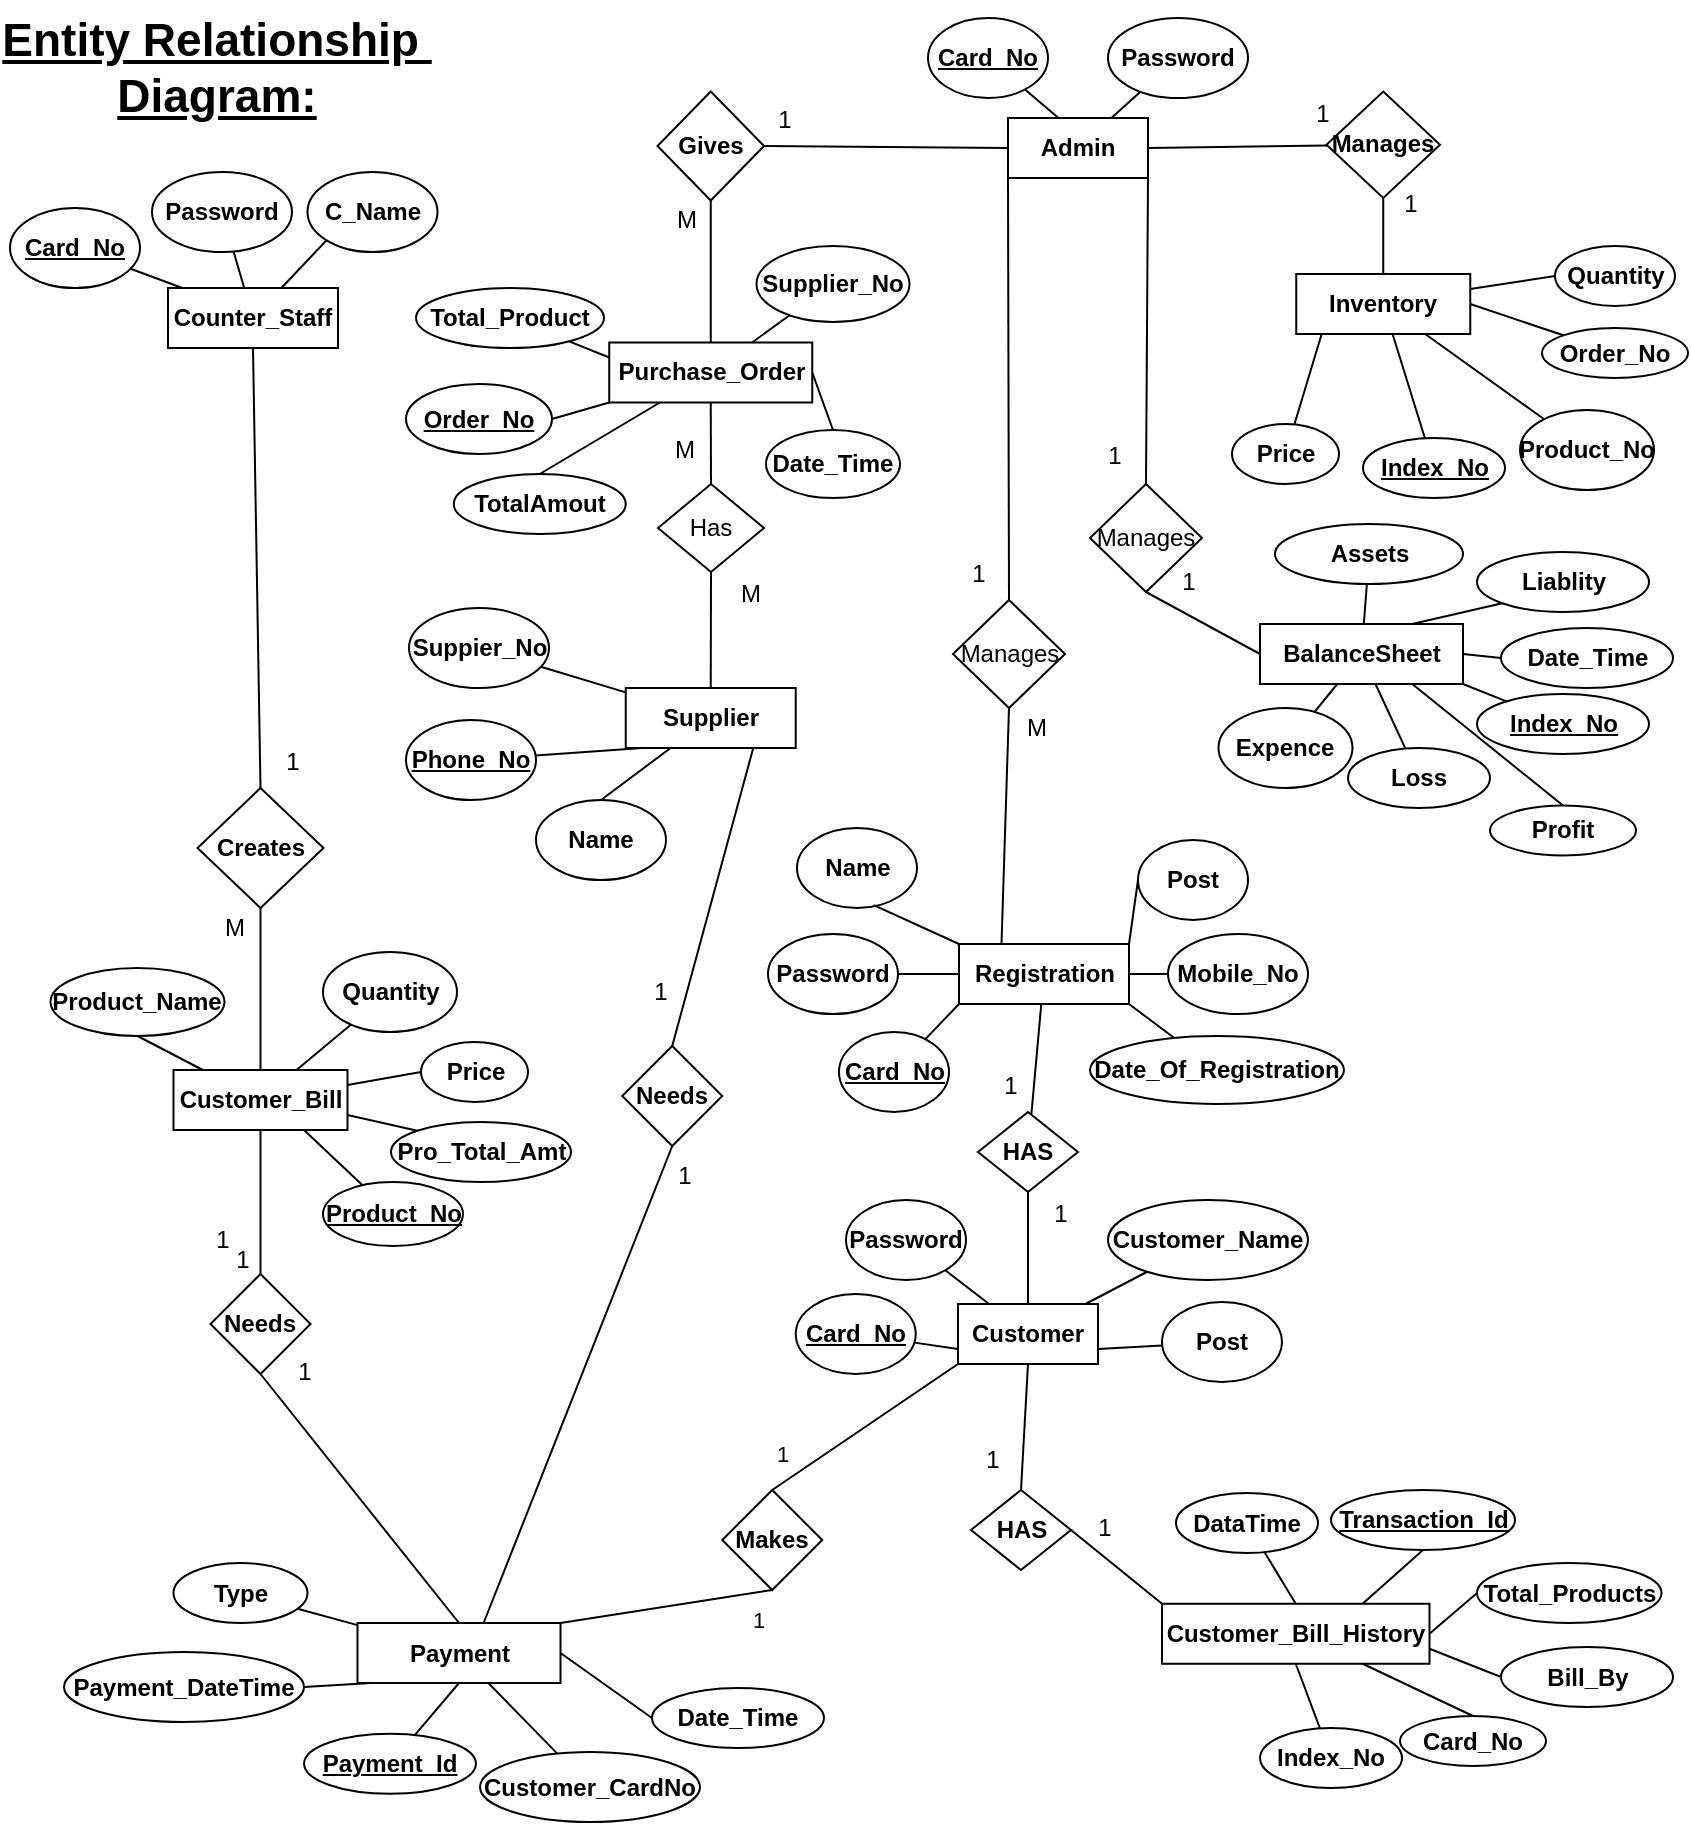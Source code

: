 <mxfile version="24.7.6">
  <diagram name="Page-1" id="TOocpbHdYKZSXnf9pqJC">
    <mxGraphModel dx="1019" dy="2741" grid="0" gridSize="10" guides="1" tooltips="1" connect="1" arrows="1" fold="1" page="1" pageScale="1" pageWidth="850" pageHeight="1100" background="#FFFFFF" math="0" shadow="0">
      <root>
        <mxCell id="0" />
        <mxCell id="1" parent="0" />
        <mxCell id="wg9J1TFbP9gsSjG_kJMU-28" value="Card_No" style="ellipse;whiteSpace=wrap;html=1;rounded=0;align=center;verticalAlign=middle;fontFamily=Helvetica;fontSize=12;fontStyle=5;labelBackgroundColor=none;" parent="1" vertex="1">
          <mxGeometry x="466" y="-2191" width="60" height="40" as="geometry" />
        </mxCell>
        <mxCell id="wg9J1TFbP9gsSjG_kJMU-29" value="Password" style="ellipse;whiteSpace=wrap;html=1;rounded=0;align=center;verticalAlign=middle;fontFamily=Helvetica;fontSize=12;fontStyle=1;labelBackgroundColor=none;" parent="1" vertex="1">
          <mxGeometry x="556" y="-2191" width="70" height="40" as="geometry" />
        </mxCell>
        <mxCell id="wg9J1TFbP9gsSjG_kJMU-32" value="" style="endArrow=none;html=1;rounded=0;fontFamily=Helvetica;fontSize=12;fontColor=#ffffff;fontStyle=1;labelBackgroundColor=none;" parent="1" source="wg9J1TFbP9gsSjG_kJMU-36" target="wg9J1TFbP9gsSjG_kJMU-29" edge="1">
          <mxGeometry width="50" height="50" relative="1" as="geometry">
            <mxPoint x="486" y="-2131" as="sourcePoint" />
            <mxPoint x="536" y="-2181" as="targetPoint" />
          </mxGeometry>
        </mxCell>
        <mxCell id="wg9J1TFbP9gsSjG_kJMU-34" value="" style="endArrow=none;html=1;rounded=0;fontFamily=Helvetica;fontSize=12;fontColor=#ffffff;fontStyle=1;labelBackgroundColor=none;" parent="1" target="wg9J1TFbP9gsSjG_kJMU-28" edge="1">
          <mxGeometry width="50" height="50" relative="1" as="geometry">
            <mxPoint x="543" y="-2131" as="sourcePoint" />
            <mxPoint x="516" y="-2163" as="targetPoint" />
          </mxGeometry>
        </mxCell>
        <mxCell id="wg9J1TFbP9gsSjG_kJMU-36" value="Admin" style="rounded=0;whiteSpace=wrap;html=1;fontStyle=1;labelBackgroundColor=none;" parent="1" vertex="1">
          <mxGeometry x="506" y="-2141" width="70" height="30" as="geometry" />
        </mxCell>
        <mxCell id="wg9J1TFbP9gsSjG_kJMU-77" value="Product_No" style="ellipse;whiteSpace=wrap;html=1;rounded=0;align=center;verticalAlign=middle;fontFamily=Helvetica;fontSize=12;fontStyle=5;labelBackgroundColor=none;" parent="1" vertex="1">
          <mxGeometry x="163.5" y="-1609" width="70" height="32" as="geometry" />
        </mxCell>
        <mxCell id="wg9J1TFbP9gsSjG_kJMU-78" value="Product_Name" style="ellipse;whiteSpace=wrap;html=1;rounded=0;align=center;verticalAlign=middle;fontFamily=Helvetica;fontSize=12;fontStyle=1;labelBackgroundColor=none;" parent="1" vertex="1">
          <mxGeometry x="27.25" y="-1716" width="87" height="34" as="geometry" />
        </mxCell>
        <mxCell id="wg9J1TFbP9gsSjG_kJMU-79" value="Quantity" style="ellipse;whiteSpace=wrap;html=1;rounded=0;align=center;verticalAlign=middle;fontFamily=Helvetica;fontSize=12;fontStyle=1;labelBackgroundColor=none;" parent="1" vertex="1">
          <mxGeometry x="163.5" y="-1724" width="67" height="40" as="geometry" />
        </mxCell>
        <mxCell id="wg9J1TFbP9gsSjG_kJMU-80" value="Price" style="ellipse;whiteSpace=wrap;html=1;rounded=0;align=center;verticalAlign=middle;fontFamily=Helvetica;fontSize=12;fontStyle=1;labelBackgroundColor=none;" parent="1" vertex="1">
          <mxGeometry x="212.5" y="-1679" width="53.5" height="30" as="geometry" />
        </mxCell>
        <mxCell id="wg9J1TFbP9gsSjG_kJMU-81" value="" style="endArrow=none;html=1;rounded=0;fontFamily=Helvetica;fontSize=12;fontColor=#ffffff;fontStyle=1;labelBackgroundColor=none;entryX=0.5;entryY=1;entryDx=0;entryDy=0;" parent="1" source="wg9J1TFbP9gsSjG_kJMU-86" target="wg9J1TFbP9gsSjG_kJMU-78" edge="1">
          <mxGeometry width="50" height="50" relative="1" as="geometry">
            <mxPoint x="72.75" y="-1643" as="sourcePoint" />
            <mxPoint x="76.767" y="-1666.132" as="targetPoint" />
          </mxGeometry>
        </mxCell>
        <mxCell id="wg9J1TFbP9gsSjG_kJMU-82" value="" style="endArrow=none;html=1;rounded=0;fontFamily=Helvetica;fontSize=12;fontColor=#ffffff;fontStyle=1;labelBackgroundColor=none;" parent="1" source="wg9J1TFbP9gsSjG_kJMU-86" target="wg9J1TFbP9gsSjG_kJMU-79" edge="1">
          <mxGeometry width="50" height="50" relative="1" as="geometry">
            <mxPoint x="129.75" y="-1643" as="sourcePoint" />
            <mxPoint x="102.75" y="-1675" as="targetPoint" />
          </mxGeometry>
        </mxCell>
        <mxCell id="wg9J1TFbP9gsSjG_kJMU-83" value="" style="endArrow=none;html=1;rounded=0;fontFamily=Helvetica;fontSize=12;fontColor=#ffffff;fontStyle=1;entryX=0;entryY=0.5;entryDx=0;entryDy=0;exitX=1;exitY=0.25;exitDx=0;exitDy=0;labelBackgroundColor=none;" parent="1" source="wg9J1TFbP9gsSjG_kJMU-86" target="wg9J1TFbP9gsSjG_kJMU-80" edge="1">
          <mxGeometry width="50" height="50" relative="1" as="geometry">
            <mxPoint x="139.75" y="-1633" as="sourcePoint" />
            <mxPoint x="204.199" y="-1646.86" as="targetPoint" />
          </mxGeometry>
        </mxCell>
        <mxCell id="wg9J1TFbP9gsSjG_kJMU-84" value="" style="endArrow=none;html=1;rounded=0;fontFamily=Helvetica;fontSize=12;fontColor=#ffffff;fontStyle=1;exitX=0.75;exitY=1;exitDx=0;exitDy=0;labelBackgroundColor=none;" parent="1" source="wg9J1TFbP9gsSjG_kJMU-86" target="wg9J1TFbP9gsSjG_kJMU-77" edge="1">
          <mxGeometry width="50" height="50" relative="1" as="geometry">
            <mxPoint x="129.75" y="-1643" as="sourcePoint" />
            <mxPoint x="47.75" y="-1630" as="targetPoint" />
          </mxGeometry>
        </mxCell>
        <mxCell id="wg9J1TFbP9gsSjG_kJMU-86" value="Customer_Bill" style="rounded=0;whiteSpace=wrap;html=1;fontStyle=1;labelBackgroundColor=none;" parent="1" vertex="1">
          <mxGeometry x="88.75" y="-1665" width="87" height="30" as="geometry" />
        </mxCell>
        <mxCell id="wg9J1TFbP9gsSjG_kJMU-87" value="Card_No" style="ellipse;whiteSpace=wrap;html=1;rounded=0;align=center;verticalAlign=middle;fontFamily=Helvetica;fontSize=12;fontStyle=5;labelBackgroundColor=none;" parent="1" vertex="1">
          <mxGeometry x="7" y="-2096" width="65" height="40" as="geometry" />
        </mxCell>
        <mxCell id="wg9J1TFbP9gsSjG_kJMU-88" value="Password" style="ellipse;whiteSpace=wrap;html=1;rounded=0;align=center;verticalAlign=middle;fontFamily=Helvetica;fontSize=12;fontStyle=1;labelBackgroundColor=none;" parent="1" vertex="1">
          <mxGeometry x="78" y="-2114" width="70" height="40" as="geometry" />
        </mxCell>
        <mxCell id="wg9J1TFbP9gsSjG_kJMU-89" value="C_Name" style="ellipse;whiteSpace=wrap;html=1;rounded=0;align=center;verticalAlign=middle;fontFamily=Helvetica;fontSize=12;fontStyle=1;labelBackgroundColor=none;" parent="1" vertex="1">
          <mxGeometry x="155.75" y="-2114" width="65" height="40" as="geometry" />
        </mxCell>
        <mxCell id="wg9J1TFbP9gsSjG_kJMU-90" value="" style="endArrow=none;html=1;rounded=0;fontFamily=Helvetica;fontSize=12;fontColor=#ffffff;fontStyle=1;labelBackgroundColor=none;" parent="1" source="wg9J1TFbP9gsSjG_kJMU-94" target="wg9J1TFbP9gsSjG_kJMU-88" edge="1">
          <mxGeometry width="50" height="50" relative="1" as="geometry">
            <mxPoint x="103.5" y="-2031" as="sourcePoint" />
            <mxPoint x="153.5" y="-2081" as="targetPoint" />
          </mxGeometry>
        </mxCell>
        <mxCell id="wg9J1TFbP9gsSjG_kJMU-91" value="" style="endArrow=none;html=1;rounded=0;fontFamily=Helvetica;fontSize=12;fontColor=#ffffff;fontStyle=1;entryX=0;entryY=1;entryDx=0;entryDy=0;labelBackgroundColor=none;" parent="1" source="wg9J1TFbP9gsSjG_kJMU-94" target="wg9J1TFbP9gsSjG_kJMU-89" edge="1">
          <mxGeometry width="50" height="50" relative="1" as="geometry">
            <mxPoint x="160.5" y="-2031" as="sourcePoint" />
            <mxPoint x="133.5" y="-2063" as="targetPoint" />
          </mxGeometry>
        </mxCell>
        <mxCell id="wg9J1TFbP9gsSjG_kJMU-92" value="" style="endArrow=none;html=1;rounded=0;fontFamily=Helvetica;fontSize=12;fontColor=#ffffff;fontStyle=1;labelBackgroundColor=none;" parent="1" target="wg9J1TFbP9gsSjG_kJMU-87" edge="1">
          <mxGeometry width="50" height="50" relative="1" as="geometry">
            <mxPoint x="160.5" y="-2031" as="sourcePoint" />
            <mxPoint x="133.5" y="-2063" as="targetPoint" />
          </mxGeometry>
        </mxCell>
        <mxCell id="wg9J1TFbP9gsSjG_kJMU-93" value="" style="endArrow=none;html=1;rounded=0;fontFamily=Helvetica;fontSize=12;fontColor=#ffffff;fontStyle=1;entryX=0.5;entryY=1;entryDx=0;entryDy=0;labelBackgroundColor=none;" parent="1" target="wg9J1TFbP9gsSjG_kJMU-94" edge="1">
          <mxGeometry width="50" height="50" relative="1" as="geometry">
            <mxPoint x="160.5" y="-2031" as="sourcePoint" />
            <mxPoint x="208.5" y="-2071" as="targetPoint" />
          </mxGeometry>
        </mxCell>
        <mxCell id="wg9J1TFbP9gsSjG_kJMU-94" value="Counter_Staff" style="rounded=0;whiteSpace=wrap;html=1;fontStyle=1;labelBackgroundColor=none;" parent="1" vertex="1">
          <mxGeometry x="86" y="-2056" width="85" height="30" as="geometry" />
        </mxCell>
        <mxCell id="wg9J1TFbP9gsSjG_kJMU-111" value="Pro_Total_Amt" style="ellipse;whiteSpace=wrap;html=1;rounded=0;align=center;verticalAlign=middle;fontFamily=Helvetica;fontSize=12;fontStyle=1;labelBackgroundColor=none;" parent="1" vertex="1">
          <mxGeometry x="197.5" y="-1639" width="90" height="30" as="geometry" />
        </mxCell>
        <mxCell id="wg9J1TFbP9gsSjG_kJMU-112" value="" style="endArrow=none;html=1;rounded=0;fontFamily=Helvetica;fontSize=12;fontColor=#ffffff;fontStyle=1;exitX=0;exitY=0;exitDx=0;exitDy=0;entryX=1;entryY=0.75;entryDx=0;entryDy=0;labelBackgroundColor=none;" parent="1" source="wg9J1TFbP9gsSjG_kJMU-111" target="wg9J1TFbP9gsSjG_kJMU-86" edge="1">
          <mxGeometry width="50" height="50" relative="1" as="geometry">
            <mxPoint x="119.75" y="-1623" as="sourcePoint" />
            <mxPoint x="169.75" y="-1673" as="targetPoint" />
          </mxGeometry>
        </mxCell>
        <mxCell id="wg9J1TFbP9gsSjG_kJMU-113" value="Creates" style="rhombus;whiteSpace=wrap;html=1;rounded=0;align=center;verticalAlign=middle;fontFamily=Helvetica;fontSize=12;fontStyle=1;labelBackgroundColor=none;" parent="1" vertex="1">
          <mxGeometry x="100.75" y="-1806" width="63" height="60" as="geometry" />
        </mxCell>
        <mxCell id="wg9J1TFbP9gsSjG_kJMU-114" value="" style="endArrow=none;html=1;rounded=0;fontFamily=Helvetica;fontSize=12;fontColor=#ffffff;fontStyle=1;exitX=0.5;exitY=0;exitDx=0;exitDy=0;entryX=0.5;entryY=1;entryDx=0;entryDy=0;labelBackgroundColor=none;" parent="1" source="wg9J1TFbP9gsSjG_kJMU-113" target="wg9J1TFbP9gsSjG_kJMU-94" edge="1">
          <mxGeometry width="50" height="50" relative="1" as="geometry">
            <mxPoint x="150" y="-1660" as="sourcePoint" />
            <mxPoint x="130" y="-1780" as="targetPoint" />
          </mxGeometry>
        </mxCell>
        <mxCell id="wg9J1TFbP9gsSjG_kJMU-116" value="" style="endArrow=none;html=1;rounded=0;fontFamily=Helvetica;fontSize=12;fontColor=#ffffff;fontStyle=1;exitX=0.5;exitY=1;exitDx=0;exitDy=0;entryX=0.5;entryY=0;entryDx=0;entryDy=0;labelBackgroundColor=none;" parent="1" source="wg9J1TFbP9gsSjG_kJMU-113" target="wg9J1TFbP9gsSjG_kJMU-86" edge="1">
          <mxGeometry width="50" height="50" relative="1" as="geometry">
            <mxPoint x="145.5" y="-1592" as="sourcePoint" />
            <mxPoint x="217" y="-1481" as="targetPoint" />
            <Array as="points" />
          </mxGeometry>
        </mxCell>
        <mxCell id="wg9J1TFbP9gsSjG_kJMU-117" value="Order_No" style="ellipse;whiteSpace=wrap;html=1;rounded=0;align=center;verticalAlign=middle;fontFamily=Helvetica;fontSize=12;fontStyle=1;labelBackgroundColor=none;" parent="1" vertex="1">
          <mxGeometry x="773" y="-2036" width="73" height="25" as="geometry" />
        </mxCell>
        <mxCell id="wg9J1TFbP9gsSjG_kJMU-118" value="Index_No" style="ellipse;whiteSpace=wrap;html=1;rounded=0;align=center;verticalAlign=middle;fontFamily=Helvetica;fontSize=12;fontStyle=5;labelBackgroundColor=none;" parent="1" vertex="1">
          <mxGeometry x="683.5" y="-1981" width="71" height="30" as="geometry" />
        </mxCell>
        <mxCell id="wg9J1TFbP9gsSjG_kJMU-119" value="Product_No" style="ellipse;whiteSpace=wrap;html=1;rounded=0;align=center;verticalAlign=middle;fontFamily=Helvetica;fontSize=12;fontStyle=1;labelBackgroundColor=none;" parent="1" vertex="1">
          <mxGeometry x="762" y="-1995" width="67" height="40" as="geometry" />
        </mxCell>
        <mxCell id="wg9J1TFbP9gsSjG_kJMU-120" value="Price" style="ellipse;whiteSpace=wrap;html=1;rounded=0;align=center;verticalAlign=middle;fontFamily=Helvetica;fontSize=12;fontStyle=1;labelBackgroundColor=none;" parent="1" vertex="1">
          <mxGeometry x="618" y="-1988" width="53.5" height="30" as="geometry" />
        </mxCell>
        <mxCell id="wg9J1TFbP9gsSjG_kJMU-121" value="" style="endArrow=none;html=1;rounded=0;fontFamily=Helvetica;fontSize=12;fontColor=#ffffff;fontStyle=1;labelBackgroundColor=none;" parent="1" source="wg9J1TFbP9gsSjG_kJMU-125" target="wg9J1TFbP9gsSjG_kJMU-118" edge="1">
          <mxGeometry width="50" height="50" relative="1" as="geometry">
            <mxPoint x="610.5" y="-2048" as="sourcePoint" />
            <mxPoint x="660.5" y="-2098" as="targetPoint" />
          </mxGeometry>
        </mxCell>
        <mxCell id="wg9J1TFbP9gsSjG_kJMU-122" value="" style="endArrow=none;html=1;rounded=0;fontFamily=Helvetica;fontSize=12;fontColor=#ffffff;fontStyle=1;labelBackgroundColor=none;" parent="1" source="wg9J1TFbP9gsSjG_kJMU-125" target="wg9J1TFbP9gsSjG_kJMU-119" edge="1">
          <mxGeometry width="50" height="50" relative="1" as="geometry">
            <mxPoint x="667.5" y="-2048" as="sourcePoint" />
            <mxPoint x="640.5" y="-2080" as="targetPoint" />
          </mxGeometry>
        </mxCell>
        <mxCell id="wg9J1TFbP9gsSjG_kJMU-123" value="" style="endArrow=none;html=1;rounded=0;fontFamily=Helvetica;fontSize=12;fontColor=#ffffff;fontStyle=1;exitX=0.25;exitY=0;exitDx=0;exitDy=0;labelBackgroundColor=none;" parent="1" source="wg9J1TFbP9gsSjG_kJMU-125" target="wg9J1TFbP9gsSjG_kJMU-120" edge="1">
          <mxGeometry width="50" height="50" relative="1" as="geometry">
            <mxPoint x="677.5" y="-2038" as="sourcePoint" />
            <mxPoint x="741.949" y="-2051.86" as="targetPoint" />
          </mxGeometry>
        </mxCell>
        <mxCell id="wg9J1TFbP9gsSjG_kJMU-125" value="Inventory" style="rounded=0;whiteSpace=wrap;html=1;fontStyle=1;labelBackgroundColor=none;" parent="1" vertex="1">
          <mxGeometry x="650.13" y="-2063" width="87" height="30" as="geometry" />
        </mxCell>
        <mxCell id="wg9J1TFbP9gsSjG_kJMU-126" value="Quantity" style="ellipse;whiteSpace=wrap;html=1;rounded=0;align=center;verticalAlign=middle;fontFamily=Helvetica;fontSize=12;fontStyle=1;labelBackgroundColor=none;" parent="1" vertex="1">
          <mxGeometry x="779.5" y="-2077" width="60" height="30" as="geometry" />
        </mxCell>
        <mxCell id="wg9J1TFbP9gsSjG_kJMU-127" value="" style="endArrow=none;html=1;rounded=0;fontFamily=Helvetica;fontSize=12;fontColor=#ffffff;fontStyle=1;entryX=1;entryY=0.25;entryDx=0;entryDy=0;exitX=0;exitY=0.5;exitDx=0;exitDy=0;labelBackgroundColor=none;" parent="1" source="wg9J1TFbP9gsSjG_kJMU-126" target="wg9J1TFbP9gsSjG_kJMU-125" edge="1">
          <mxGeometry width="50" height="50" relative="1" as="geometry">
            <mxPoint x="763" y="-1958" as="sourcePoint" />
            <mxPoint x="707.5" y="-2078" as="targetPoint" />
          </mxGeometry>
        </mxCell>
        <mxCell id="wg9J1TFbP9gsSjG_kJMU-128" value="Manages" style="rhombus;whiteSpace=wrap;html=1;rounded=0;align=center;verticalAlign=middle;fontFamily=Helvetica;fontSize=12;fontStyle=1;labelBackgroundColor=none;" parent="1" vertex="1">
          <mxGeometry x="665.25" y="-2154.25" width="56.75" height="53.25" as="geometry" />
        </mxCell>
        <mxCell id="wg9J1TFbP9gsSjG_kJMU-131" value="" style="endArrow=none;html=1;rounded=0;fontFamily=Helvetica;fontSize=12;fontColor=#ffffff;fontStyle=1;exitX=0.5;exitY=1;exitDx=0;exitDy=0;entryX=0.5;entryY=0;entryDx=0;entryDy=0;labelBackgroundColor=none;" parent="1" source="wg9J1TFbP9gsSjG_kJMU-128" target="wg9J1TFbP9gsSjG_kJMU-125" edge="1">
          <mxGeometry width="50" height="50" relative="1" as="geometry">
            <mxPoint x="560" y="-1550" as="sourcePoint" />
            <mxPoint x="740" y="-1450" as="targetPoint" />
          </mxGeometry>
        </mxCell>
        <mxCell id="wg9J1TFbP9gsSjG_kJMU-132" value="" style="endArrow=none;html=1;rounded=0;fontFamily=Helvetica;fontSize=12;fontColor=#ffffff;fontStyle=1;entryX=1;entryY=0.5;entryDx=0;entryDy=0;labelBackgroundColor=none;exitX=0;exitY=0;exitDx=0;exitDy=0;" parent="1" source="wg9J1TFbP9gsSjG_kJMU-117" target="wg9J1TFbP9gsSjG_kJMU-125" edge="1">
          <mxGeometry width="50" height="50" relative="1" as="geometry">
            <mxPoint x="767.5" y="-2084" as="sourcePoint" />
            <mxPoint x="599.5" y="-2218" as="targetPoint" />
          </mxGeometry>
        </mxCell>
        <mxCell id="wg9J1TFbP9gsSjG_kJMU-133" value="Order_No" style="ellipse;whiteSpace=wrap;html=1;rounded=0;align=center;verticalAlign=middle;fontFamily=Helvetica;fontSize=12;fontStyle=5;labelBackgroundColor=none;" parent="1" vertex="1">
          <mxGeometry x="205" y="-2008" width="73" height="35" as="geometry" />
        </mxCell>
        <mxCell id="wg9J1TFbP9gsSjG_kJMU-134" value="Supplier_No" style="ellipse;whiteSpace=wrap;html=1;rounded=0;align=center;verticalAlign=middle;fontFamily=Helvetica;fontSize=12;fontStyle=1;horizontal=1;labelBackgroundColor=none;" parent="1" vertex="1">
          <mxGeometry x="380.25" y="-2077" width="76.5" height="38" as="geometry" />
        </mxCell>
        <mxCell id="wg9J1TFbP9gsSjG_kJMU-135" value="Date_Time" style="ellipse;whiteSpace=wrap;html=1;rounded=0;align=center;verticalAlign=middle;fontFamily=Helvetica;fontSize=12;fontStyle=1;labelBackgroundColor=none;" parent="1" vertex="1">
          <mxGeometry x="385" y="-1985" width="67" height="34" as="geometry" />
        </mxCell>
        <mxCell id="wg9J1TFbP9gsSjG_kJMU-136" value="Total_Product" style="ellipse;whiteSpace=wrap;html=1;rounded=0;align=center;verticalAlign=middle;fontFamily=Helvetica;fontSize=12;fontStyle=1;labelBackgroundColor=none;" parent="1" vertex="1">
          <mxGeometry x="210" y="-2056" width="94" height="30" as="geometry" />
        </mxCell>
        <mxCell id="wg9J1TFbP9gsSjG_kJMU-137" value="" style="endArrow=none;html=1;rounded=0;fontFamily=Helvetica;fontSize=12;fontColor=#ffffff;fontStyle=1;labelBackgroundColor=none;" parent="1" source="wg9J1TFbP9gsSjG_kJMU-140" target="wg9J1TFbP9gsSjG_kJMU-134" edge="1">
          <mxGeometry width="50" height="50" relative="1" as="geometry">
            <mxPoint x="252.62" y="-2001.25" as="sourcePoint" />
            <mxPoint x="302.62" y="-2051.25" as="targetPoint" />
          </mxGeometry>
        </mxCell>
        <mxCell id="wg9J1TFbP9gsSjG_kJMU-138" value="" style="endArrow=none;html=1;rounded=0;fontFamily=Helvetica;fontSize=12;fontColor=#ffffff;fontStyle=1;labelBackgroundColor=none;exitX=1;exitY=0.5;exitDx=0;exitDy=0;entryX=0.5;entryY=0;entryDx=0;entryDy=0;" parent="1" source="wg9J1TFbP9gsSjG_kJMU-140" target="wg9J1TFbP9gsSjG_kJMU-135" edge="1">
          <mxGeometry width="50" height="50" relative="1" as="geometry">
            <mxPoint x="251.62" y="-2199.25" as="sourcePoint" />
            <mxPoint x="282.62" y="-2033.25" as="targetPoint" />
          </mxGeometry>
        </mxCell>
        <mxCell id="wg9J1TFbP9gsSjG_kJMU-139" value="" style="endArrow=none;html=1;rounded=0;fontFamily=Helvetica;fontSize=12;fontColor=#ffffff;fontStyle=1;labelBackgroundColor=none;exitX=0;exitY=0.25;exitDx=0;exitDy=0;" parent="1" source="wg9J1TFbP9gsSjG_kJMU-140" target="wg9J1TFbP9gsSjG_kJMU-136" edge="1">
          <mxGeometry width="50" height="50" relative="1" as="geometry">
            <mxPoint x="319.62" y="-1991.25" as="sourcePoint" />
            <mxPoint x="384.069" y="-2005.11" as="targetPoint" />
          </mxGeometry>
        </mxCell>
        <mxCell id="wg9J1TFbP9gsSjG_kJMU-140" value="Purchase_Order" style="rounded=0;whiteSpace=wrap;html=1;fontStyle=1;labelBackgroundColor=none;" parent="1" vertex="1">
          <mxGeometry x="306.62" y="-2028.75" width="101.5" height="30" as="geometry" />
        </mxCell>
        <mxCell id="wg9J1TFbP9gsSjG_kJMU-141" value="TotalAmout" style="ellipse;whiteSpace=wrap;html=1;rounded=0;align=center;verticalAlign=middle;fontFamily=Helvetica;fontSize=12;fontStyle=1;labelBackgroundColor=none;" parent="1" vertex="1">
          <mxGeometry x="228.87" y="-1963" width="86" height="30" as="geometry" />
        </mxCell>
        <mxCell id="wg9J1TFbP9gsSjG_kJMU-142" value="" style="endArrow=none;html=1;rounded=0;fontFamily=Helvetica;fontSize=12;fontColor=#ffffff;fontStyle=1;exitX=0.5;exitY=0;exitDx=0;exitDy=0;labelBackgroundColor=none;entryX=0.25;entryY=1;entryDx=0;entryDy=0;" parent="1" source="wg9J1TFbP9gsSjG_kJMU-141" target="wg9J1TFbP9gsSjG_kJMU-140" edge="1">
          <mxGeometry width="50" height="50" relative="1" as="geometry">
            <mxPoint x="299.62" y="-1981.25" as="sourcePoint" />
            <mxPoint x="349.62" y="-2031.25" as="targetPoint" />
          </mxGeometry>
        </mxCell>
        <mxCell id="wg9J1TFbP9gsSjG_kJMU-143" value="" style="endArrow=none;html=1;rounded=0;fontFamily=Helvetica;fontSize=12;fontColor=#ffffff;fontStyle=1;exitX=1;exitY=0.5;exitDx=0;exitDy=0;entryX=0;entryY=1;entryDx=0;entryDy=0;labelBackgroundColor=none;" parent="1" source="wg9J1TFbP9gsSjG_kJMU-133" target="wg9J1TFbP9gsSjG_kJMU-140" edge="1">
          <mxGeometry width="50" height="50" relative="1" as="geometry">
            <mxPoint x="191.62" y="-2121.25" as="sourcePoint" />
            <mxPoint x="241.62" y="-2171.25" as="targetPoint" />
            <Array as="points" />
          </mxGeometry>
        </mxCell>
        <mxCell id="wg9J1TFbP9gsSjG_kJMU-155" value="Profit" style="ellipse;whiteSpace=wrap;html=1;rounded=0;align=center;verticalAlign=middle;fontFamily=Helvetica;fontSize=12;fontStyle=1;labelBackgroundColor=none;" parent="1" vertex="1">
          <mxGeometry x="747" y="-1797.25" width="73" height="25" as="geometry" />
        </mxCell>
        <mxCell id="wg9J1TFbP9gsSjG_kJMU-156" value="Loss" style="ellipse;whiteSpace=wrap;html=1;rounded=0;align=center;verticalAlign=middle;fontFamily=Helvetica;fontSize=12;fontStyle=1;labelBackgroundColor=none;" parent="1" vertex="1">
          <mxGeometry x="676" y="-1826" width="71" height="30" as="geometry" />
        </mxCell>
        <mxCell id="wg9J1TFbP9gsSjG_kJMU-157" value="Expence" style="ellipse;whiteSpace=wrap;html=1;rounded=0;align=center;verticalAlign=middle;fontFamily=Helvetica;fontSize=12;fontStyle=1;labelBackgroundColor=none;" parent="1" vertex="1">
          <mxGeometry x="611.25" y="-1846" width="67" height="40" as="geometry" />
        </mxCell>
        <mxCell id="wg9J1TFbP9gsSjG_kJMU-158" value="Assets" style="ellipse;whiteSpace=wrap;html=1;rounded=0;align=center;verticalAlign=middle;fontFamily=Helvetica;fontSize=12;fontStyle=1;labelBackgroundColor=none;" parent="1" vertex="1">
          <mxGeometry x="639.5" y="-1938" width="94" height="30" as="geometry" />
        </mxCell>
        <mxCell id="wg9J1TFbP9gsSjG_kJMU-159" value="" style="endArrow=none;html=1;rounded=0;fontFamily=Helvetica;fontSize=12;fontColor=#ffffff;fontStyle=1;labelBackgroundColor=none;" parent="1" source="wg9J1TFbP9gsSjG_kJMU-162" target="wg9J1TFbP9gsSjG_kJMU-156" edge="1">
          <mxGeometry width="50" height="50" relative="1" as="geometry">
            <mxPoint x="582.5" y="-1863" as="sourcePoint" />
            <mxPoint x="632.5" y="-1913" as="targetPoint" />
          </mxGeometry>
        </mxCell>
        <mxCell id="wg9J1TFbP9gsSjG_kJMU-160" value="" style="endArrow=none;html=1;rounded=0;fontFamily=Helvetica;fontSize=12;fontColor=#ffffff;fontStyle=1;labelBackgroundColor=none;" parent="1" source="wg9J1TFbP9gsSjG_kJMU-162" target="wg9J1TFbP9gsSjG_kJMU-157" edge="1">
          <mxGeometry width="50" height="50" relative="1" as="geometry">
            <mxPoint x="639.5" y="-1863" as="sourcePoint" />
            <mxPoint x="612.5" y="-1895" as="targetPoint" />
          </mxGeometry>
        </mxCell>
        <mxCell id="wg9J1TFbP9gsSjG_kJMU-161" value="" style="endArrow=none;html=1;rounded=0;fontFamily=Helvetica;fontSize=12;fontColor=#ffffff;fontStyle=1;labelBackgroundColor=none;" parent="1" source="wg9J1TFbP9gsSjG_kJMU-162" target="wg9J1TFbP9gsSjG_kJMU-158" edge="1">
          <mxGeometry width="50" height="50" relative="1" as="geometry">
            <mxPoint x="649.5" y="-1853" as="sourcePoint" />
            <mxPoint x="713.949" y="-1866.86" as="targetPoint" />
          </mxGeometry>
        </mxCell>
        <mxCell id="wg9J1TFbP9gsSjG_kJMU-162" value="BalanceSheet" style="rounded=0;whiteSpace=wrap;html=1;fontStyle=1;labelBackgroundColor=none;" parent="1" vertex="1">
          <mxGeometry x="632" y="-1888" width="101.5" height="30" as="geometry" />
        </mxCell>
        <mxCell id="wg9J1TFbP9gsSjG_kJMU-163" value="Liablity" style="ellipse;whiteSpace=wrap;html=1;rounded=0;align=center;verticalAlign=middle;fontFamily=Helvetica;fontSize=12;fontStyle=1;labelBackgroundColor=none;" parent="1" vertex="1">
          <mxGeometry x="740.5" y="-1924" width="86" height="30" as="geometry" />
        </mxCell>
        <mxCell id="wg9J1TFbP9gsSjG_kJMU-164" value="" style="endArrow=none;html=1;rounded=0;fontFamily=Helvetica;fontSize=12;fontColor=#ffffff;fontStyle=1;exitX=0;exitY=1;exitDx=0;exitDy=0;entryX=0.75;entryY=0;entryDx=0;entryDy=0;labelBackgroundColor=none;" parent="1" source="wg9J1TFbP9gsSjG_kJMU-163" target="wg9J1TFbP9gsSjG_kJMU-162" edge="1">
          <mxGeometry width="50" height="50" relative="1" as="geometry">
            <mxPoint x="629.5" y="-1843" as="sourcePoint" />
            <mxPoint x="679.5" y="-1893" as="targetPoint" />
          </mxGeometry>
        </mxCell>
        <mxCell id="wg9J1TFbP9gsSjG_kJMU-165" value="" style="endArrow=none;html=1;rounded=0;fontFamily=Helvetica;fontSize=12;fontColor=#ffffff;fontStyle=1;exitX=0.5;exitY=0;exitDx=0;exitDy=0;entryX=0.75;entryY=1;entryDx=0;entryDy=0;labelBackgroundColor=none;" parent="1" source="wg9J1TFbP9gsSjG_kJMU-155" target="wg9J1TFbP9gsSjG_kJMU-162" edge="1">
          <mxGeometry width="50" height="50" relative="1" as="geometry">
            <mxPoint x="521.5" y="-1983" as="sourcePoint" />
            <mxPoint x="571.5" y="-2033" as="targetPoint" />
          </mxGeometry>
        </mxCell>
        <mxCell id="wg9J1TFbP9gsSjG_kJMU-166" value="Date_Time" style="ellipse;whiteSpace=wrap;html=1;rounded=0;align=center;verticalAlign=middle;fontFamily=Helvetica;fontSize=12;fontStyle=1;labelBackgroundColor=none;" parent="1" vertex="1">
          <mxGeometry x="752.5" y="-1886" width="86" height="30" as="geometry" />
        </mxCell>
        <mxCell id="wg9J1TFbP9gsSjG_kJMU-167" value="Index_No" style="ellipse;whiteSpace=wrap;html=1;rounded=0;align=center;verticalAlign=middle;fontFamily=Helvetica;fontSize=12;fontStyle=5;labelBackgroundColor=none;" parent="1" vertex="1">
          <mxGeometry x="740.5" y="-1853" width="86" height="30" as="geometry" />
        </mxCell>
        <mxCell id="wg9J1TFbP9gsSjG_kJMU-169" value="" style="endArrow=none;html=1;rounded=0;fontFamily=Helvetica;fontSize=12;fontColor=#ffffff;fontStyle=1;labelBackgroundColor=none;exitX=1;exitY=1;exitDx=0;exitDy=0;" parent="1" target="wg9J1TFbP9gsSjG_kJMU-167" edge="1" source="wg9J1TFbP9gsSjG_kJMU-162">
          <mxGeometry width="50" height="50" relative="1" as="geometry">
            <mxPoint x="662" y="-1863" as="sourcePoint" />
            <mxPoint x="790.5" y="-2043" as="targetPoint" />
          </mxGeometry>
        </mxCell>
        <mxCell id="wg9J1TFbP9gsSjG_kJMU-170" value="" style="endArrow=none;html=1;rounded=0;fontFamily=Helvetica;fontSize=12;fontColor=#ffffff;fontStyle=1;exitX=1;exitY=0.5;exitDx=0;exitDy=0;labelBackgroundColor=none;entryX=0;entryY=0.5;entryDx=0;entryDy=0;" parent="1" source="wg9J1TFbP9gsSjG_kJMU-162" target="wg9J1TFbP9gsSjG_kJMU-166" edge="1">
          <mxGeometry width="50" height="50" relative="1" as="geometry">
            <mxPoint x="660.5" y="-1849" as="sourcePoint" />
            <mxPoint x="753.5" y="-1876" as="targetPoint" />
          </mxGeometry>
        </mxCell>
        <mxCell id="wg9J1TFbP9gsSjG_kJMU-172" value="Payment_DateTime" style="ellipse;whiteSpace=wrap;html=1;rounded=0;align=center;verticalAlign=middle;fontFamily=Helvetica;fontSize=12;fontStyle=1;labelBackgroundColor=none;" parent="1" vertex="1">
          <mxGeometry x="34" y="-1374" width="120" height="35" as="geometry" />
        </mxCell>
        <mxCell id="wg9J1TFbP9gsSjG_kJMU-173" value="Customer_CardNo" style="ellipse;whiteSpace=wrap;html=1;rounded=0;align=center;verticalAlign=middle;fontFamily=Helvetica;fontSize=12;fontStyle=1;labelBackgroundColor=none;" parent="1" vertex="1">
          <mxGeometry x="242" y="-1324" width="110" height="35" as="geometry" />
        </mxCell>
        <mxCell id="wg9J1TFbP9gsSjG_kJMU-174" value="Type" style="ellipse;whiteSpace=wrap;html=1;rounded=0;align=center;verticalAlign=middle;fontFamily=Helvetica;fontSize=12;fontStyle=1;labelBackgroundColor=none;" parent="1" vertex="1">
          <mxGeometry x="88.75" y="-1418.5" width="67" height="30" as="geometry" />
        </mxCell>
        <mxCell id="wg9J1TFbP9gsSjG_kJMU-176" value="" style="endArrow=none;html=1;rounded=0;fontFamily=Helvetica;fontSize=12;fontColor=#ffffff;fontStyle=1;labelBackgroundColor=none;" parent="1" source="wg9J1TFbP9gsSjG_kJMU-179" target="wg9J1TFbP9gsSjG_kJMU-173" edge="1">
          <mxGeometry width="50" height="50" relative="1" as="geometry">
            <mxPoint x="65.5" y="-1363.5" as="sourcePoint" />
            <mxPoint x="115.5" y="-1413.5" as="targetPoint" />
          </mxGeometry>
        </mxCell>
        <mxCell id="wg9J1TFbP9gsSjG_kJMU-177" value="" style="endArrow=none;html=1;rounded=0;fontFamily=Helvetica;fontSize=12;fontColor=#ffffff;fontStyle=1;labelBackgroundColor=none;" parent="1" source="wg9J1TFbP9gsSjG_kJMU-179" target="wg9J1TFbP9gsSjG_kJMU-174" edge="1">
          <mxGeometry width="50" height="50" relative="1" as="geometry">
            <mxPoint x="122.5" y="-1363.5" as="sourcePoint" />
            <mxPoint x="95.5" y="-1395.5" as="targetPoint" />
          </mxGeometry>
        </mxCell>
        <mxCell id="wg9J1TFbP9gsSjG_kJMU-179" value="Payment" style="rounded=0;whiteSpace=wrap;html=1;fontStyle=1;labelBackgroundColor=none;" parent="1" vertex="1">
          <mxGeometry x="180.75" y="-1388.5" width="101.5" height="30" as="geometry" />
        </mxCell>
        <mxCell id="wg9J1TFbP9gsSjG_kJMU-182" value="" style="endArrow=none;html=1;rounded=0;fontFamily=Helvetica;fontSize=12;fontColor=#ffffff;fontStyle=1;exitX=1;exitY=0.5;exitDx=0;exitDy=0;entryX=0.067;entryY=1;entryDx=0;entryDy=0;entryPerimeter=0;labelBackgroundColor=none;" parent="1" source="wg9J1TFbP9gsSjG_kJMU-172" target="wg9J1TFbP9gsSjG_kJMU-179" edge="1">
          <mxGeometry width="50" height="50" relative="1" as="geometry">
            <mxPoint x="4.5" y="-1483.5" as="sourcePoint" />
            <mxPoint x="54.5" y="-1533.5" as="targetPoint" />
          </mxGeometry>
        </mxCell>
        <mxCell id="wg9J1TFbP9gsSjG_kJMU-183" value="Date_Time" style="ellipse;whiteSpace=wrap;html=1;rounded=0;align=center;verticalAlign=middle;fontFamily=Helvetica;fontSize=12;fontStyle=1;labelBackgroundColor=none;" parent="1" vertex="1">
          <mxGeometry x="328" y="-1356" width="86" height="30" as="geometry" />
        </mxCell>
        <mxCell id="wg9J1TFbP9gsSjG_kJMU-184" value="Payment_Id" style="ellipse;whiteSpace=wrap;html=1;rounded=0;align=center;verticalAlign=middle;fontFamily=Helvetica;fontSize=12;fontStyle=5;labelBackgroundColor=none;" parent="1" vertex="1">
          <mxGeometry x="154" y="-1333.12" width="86" height="30" as="geometry" />
        </mxCell>
        <mxCell id="wg9J1TFbP9gsSjG_kJMU-185" value="" style="endArrow=none;html=1;rounded=0;fontFamily=Helvetica;fontSize=12;fontColor=#ffffff;fontStyle=1;exitX=0.5;exitY=1;exitDx=0;exitDy=0;labelBackgroundColor=none;" parent="1" source="wg9J1TFbP9gsSjG_kJMU-179" target="wg9J1TFbP9gsSjG_kJMU-184" edge="1">
          <mxGeometry width="50" height="50" relative="1" as="geometry">
            <mxPoint x="223.5" y="-1493.5" as="sourcePoint" />
            <mxPoint x="273.5" y="-1543.5" as="targetPoint" />
          </mxGeometry>
        </mxCell>
        <mxCell id="wg9J1TFbP9gsSjG_kJMU-188" value="" style="endArrow=none;html=1;rounded=0;fontFamily=Helvetica;fontSize=12;fontColor=#ffffff;fontStyle=1;exitX=1;exitY=0.5;exitDx=0;exitDy=0;entryX=0;entryY=0.5;entryDx=0;entryDy=0;labelBackgroundColor=none;" parent="1" source="wg9J1TFbP9gsSjG_kJMU-179" target="wg9J1TFbP9gsSjG_kJMU-183" edge="1">
          <mxGeometry width="50" height="50" relative="1" as="geometry">
            <mxPoint x="294" y="-1433.5" as="sourcePoint" />
            <mxPoint x="344" y="-1483.5" as="targetPoint" />
          </mxGeometry>
        </mxCell>
        <mxCell id="wg9J1TFbP9gsSjG_kJMU-189" value="Needs" style="rhombus;whiteSpace=wrap;html=1;rounded=0;align=center;verticalAlign=middle;fontFamily=Helvetica;fontSize=12;fontStyle=1;labelBackgroundColor=none;" parent="1" vertex="1">
          <mxGeometry x="107.25" y="-1563" width="50" height="50" as="geometry" />
        </mxCell>
        <mxCell id="wg9J1TFbP9gsSjG_kJMU-190" value="" style="endArrow=none;html=1;rounded=0;fontFamily=Helvetica;fontSize=12;fontColor=#ffffff;fontStyle=1;exitX=0.5;exitY=0;exitDx=0;exitDy=0;entryX=0.5;entryY=1;entryDx=0;entryDy=0;labelBackgroundColor=none;" parent="1" source="wg9J1TFbP9gsSjG_kJMU-179" target="wg9J1TFbP9gsSjG_kJMU-189" edge="1">
          <mxGeometry width="50" height="50" relative="1" as="geometry">
            <mxPoint x="370" y="-1468.5" as="sourcePoint" />
            <mxPoint x="420" y="-1518.5" as="targetPoint" />
          </mxGeometry>
        </mxCell>
        <mxCell id="wg9J1TFbP9gsSjG_kJMU-191" value="" style="endArrow=none;html=1;rounded=0;fontFamily=Helvetica;fontSize=12;fontColor=#ffffff;fontStyle=1;exitX=0.5;exitY=0;exitDx=0;exitDy=0;labelBackgroundColor=none;" parent="1" source="wg9J1TFbP9gsSjG_kJMU-189" target="wg9J1TFbP9gsSjG_kJMU-86" edge="1">
          <mxGeometry width="50" height="50" relative="1" as="geometry">
            <mxPoint x="134.5" y="-1573" as="sourcePoint" />
            <mxPoint x="313.25" y="-1497" as="targetPoint" />
          </mxGeometry>
        </mxCell>
        <mxCell id="wg9J1TFbP9gsSjG_kJMU-199" value="Card_No" style="ellipse;whiteSpace=wrap;html=1;rounded=0;align=center;verticalAlign=middle;fontFamily=Helvetica;fontSize=12;fontStyle=1;labelBackgroundColor=none;" parent="1" vertex="1">
          <mxGeometry x="702" y="-1342" width="73" height="25" as="geometry" />
        </mxCell>
        <mxCell id="wg9J1TFbP9gsSjG_kJMU-200" value="Index_No" style="ellipse;whiteSpace=wrap;html=1;rounded=0;align=center;verticalAlign=middle;fontFamily=Helvetica;fontSize=12;fontStyle=1;labelBackgroundColor=none;" parent="1" vertex="1">
          <mxGeometry x="632" y="-1336" width="71" height="30" as="geometry" />
        </mxCell>
        <mxCell id="wg9J1TFbP9gsSjG_kJMU-203" value="" style="endArrow=none;html=1;rounded=0;fontFamily=Helvetica;fontSize=12;fontColor=#ffffff;fontStyle=1;exitX=0.5;exitY=1;exitDx=0;exitDy=0;labelBackgroundColor=none;" parent="1" source="wg9J1TFbP9gsSjG_kJMU-206" target="wg9J1TFbP9gsSjG_kJMU-200" edge="1">
          <mxGeometry width="50" height="50" relative="1" as="geometry">
            <mxPoint x="565.75" y="-1373.12" as="sourcePoint" />
            <mxPoint x="615.75" y="-1423.12" as="targetPoint" />
          </mxGeometry>
        </mxCell>
        <mxCell id="wg9J1TFbP9gsSjG_kJMU-206" value="Customer_Bill_History" style="rounded=0;whiteSpace=wrap;html=1;fontStyle=1;labelBackgroundColor=none;" parent="1" vertex="1">
          <mxGeometry x="583" y="-1398.12" width="133.75" height="30" as="geometry" />
        </mxCell>
        <mxCell id="wg9J1TFbP9gsSjG_kJMU-207" value="Transaction_Id" style="ellipse;whiteSpace=wrap;html=1;rounded=0;align=center;verticalAlign=middle;fontFamily=Helvetica;fontSize=12;fontStyle=5;labelBackgroundColor=none;" parent="1" vertex="1">
          <mxGeometry x="667.5" y="-1455" width="92" height="30" as="geometry" />
        </mxCell>
        <mxCell id="wg9J1TFbP9gsSjG_kJMU-209" value="" style="endArrow=none;html=1;rounded=0;fontFamily=Helvetica;fontSize=12;fontColor=#ffffff;fontStyle=1;exitX=0.5;exitY=0;exitDx=0;exitDy=0;entryX=0.75;entryY=1;entryDx=0;entryDy=0;labelBackgroundColor=none;" parent="1" source="wg9J1TFbP9gsSjG_kJMU-199" target="wg9J1TFbP9gsSjG_kJMU-206" edge="1">
          <mxGeometry width="50" height="50" relative="1" as="geometry">
            <mxPoint x="504.75" y="-1493.12" as="sourcePoint" />
            <mxPoint x="554.75" y="-1543.12" as="targetPoint" />
          </mxGeometry>
        </mxCell>
        <mxCell id="wg9J1TFbP9gsSjG_kJMU-210" value="Total_Products" style="ellipse;whiteSpace=wrap;html=1;rounded=0;align=center;verticalAlign=middle;fontFamily=Helvetica;fontSize=12;fontStyle=1;labelBackgroundColor=none;" parent="1" vertex="1">
          <mxGeometry x="740.5" y="-1418.5" width="92.25" height="30" as="geometry" />
        </mxCell>
        <mxCell id="wg9J1TFbP9gsSjG_kJMU-211" value="Bill_By" style="ellipse;whiteSpace=wrap;html=1;rounded=0;align=center;verticalAlign=middle;fontFamily=Helvetica;fontSize=12;fontStyle=1;labelBackgroundColor=none;" parent="1" vertex="1">
          <mxGeometry x="752.5" y="-1376.5" width="86" height="30" as="geometry" />
        </mxCell>
        <mxCell id="wg9J1TFbP9gsSjG_kJMU-212" value="" style="endArrow=none;html=1;rounded=0;fontFamily=Helvetica;fontSize=12;fontColor=#ffffff;fontStyle=1;labelBackgroundColor=none;exitX=1;exitY=0.75;exitDx=0;exitDy=0;entryX=0;entryY=0.5;entryDx=0;entryDy=0;" parent="1" target="wg9J1TFbP9gsSjG_kJMU-211" edge="1" source="wg9J1TFbP9gsSjG_kJMU-206">
          <mxGeometry width="50" height="50" relative="1" as="geometry">
            <mxPoint x="645.25" y="-1373.12" as="sourcePoint" />
            <mxPoint x="773.75" y="-1553.12" as="targetPoint" />
          </mxGeometry>
        </mxCell>
        <mxCell id="wg9J1TFbP9gsSjG_kJMU-213" value="" style="endArrow=none;html=1;rounded=0;fontFamily=Helvetica;fontSize=12;fontColor=#ffffff;fontStyle=1;exitX=1;exitY=0.5;exitDx=0;exitDy=0;entryX=0;entryY=0.5;entryDx=0;entryDy=0;labelBackgroundColor=none;" parent="1" source="wg9J1TFbP9gsSjG_kJMU-206" target="wg9J1TFbP9gsSjG_kJMU-210" edge="1">
          <mxGeometry width="50" height="50" relative="1" as="geometry">
            <mxPoint x="643.75" y="-1359.12" as="sourcePoint" />
            <mxPoint x="607.75" y="-1332.12" as="targetPoint" />
          </mxGeometry>
        </mxCell>
        <mxCell id="wg9J1TFbP9gsSjG_kJMU-217" value="" style="endArrow=none;html=1;rounded=0;fontFamily=Helvetica;fontSize=12;fontColor=#ffffff;fontStyle=1;exitX=0.75;exitY=0;exitDx=0;exitDy=0;entryX=0.5;entryY=1;entryDx=0;entryDy=0;labelBackgroundColor=none;" parent="1" source="wg9J1TFbP9gsSjG_kJMU-206" target="wg9J1TFbP9gsSjG_kJMU-207" edge="1">
          <mxGeometry width="50" height="50" relative="1" as="geometry">
            <mxPoint x="763" y="-1313.12" as="sourcePoint" />
            <mxPoint x="783" y="-1343.12" as="targetPoint" />
          </mxGeometry>
        </mxCell>
        <mxCell id="wg9J1TFbP9gsSjG_kJMU-219" value="DataTime" style="ellipse;whiteSpace=wrap;html=1;rounded=0;align=center;verticalAlign=middle;fontFamily=Helvetica;fontSize=12;fontStyle=1;labelBackgroundColor=none;" parent="1" vertex="1">
          <mxGeometry x="590" y="-1453.5" width="71" height="30" as="geometry" />
        </mxCell>
        <mxCell id="wg9J1TFbP9gsSjG_kJMU-220" value="" style="endArrow=none;html=1;rounded=0;fontFamily=Helvetica;fontSize=12;fontColor=#ffffff;fontStyle=1;exitX=0.5;exitY=0;exitDx=0;exitDy=0;labelBackgroundColor=none;" parent="1" source="wg9J1TFbP9gsSjG_kJMU-206" target="wg9J1TFbP9gsSjG_kJMU-219" edge="1">
          <mxGeometry width="50" height="50" relative="1" as="geometry">
            <mxPoint x="572" y="-1393.12" as="sourcePoint" />
            <mxPoint x="531.75" y="-1458.87" as="targetPoint" />
          </mxGeometry>
        </mxCell>
        <mxCell id="jzVUspNEFKdCetmGkQxz-1" value="Entity Relationship&amp;nbsp;&lt;div style=&quot;font-size: 23px;&quot;&gt;Diagram:&lt;/div&gt;" style="text;html=1;align=center;verticalAlign=middle;resizable=0;points=[];autosize=1;strokeColor=none;fillColor=none;fontStyle=5;fontSize=23;labelBorderColor=none;" parent="1" vertex="1">
          <mxGeometry x="2" y="-2200" width="215" height="67" as="geometry" />
        </mxCell>
        <mxCell id="nCpxoWNfnILmmlHkWps2-21" value="Card_No" style="ellipse;whiteSpace=wrap;html=1;rounded=0;align=center;verticalAlign=middle;fontFamily=Helvetica;fontSize=12;fontStyle=5;labelBackgroundColor=none;" vertex="1" parent="1">
          <mxGeometry x="421.5" y="-1684" width="55" height="40" as="geometry" />
        </mxCell>
        <mxCell id="nCpxoWNfnILmmlHkWps2-22" value="Password" style="ellipse;whiteSpace=wrap;html=1;rounded=0;align=center;verticalAlign=middle;fontFamily=Helvetica;fontSize=12;fontStyle=1;labelBackgroundColor=none;" vertex="1" parent="1">
          <mxGeometry x="386" y="-1733" width="65" height="40" as="geometry" />
        </mxCell>
        <mxCell id="nCpxoWNfnILmmlHkWps2-23" value="Name" style="ellipse;whiteSpace=wrap;html=1;rounded=0;align=center;verticalAlign=middle;fontFamily=Helvetica;fontSize=12;fontStyle=1;labelBackgroundColor=none;" vertex="1" parent="1">
          <mxGeometry x="400.5" y="-1786" width="60" height="40" as="geometry" />
        </mxCell>
        <mxCell id="nCpxoWNfnILmmlHkWps2-24" value="Mobile_No" style="ellipse;whiteSpace=wrap;html=1;rounded=0;align=center;verticalAlign=middle;fontFamily=Helvetica;fontSize=12;fontStyle=1;labelBackgroundColor=none;" vertex="1" parent="1">
          <mxGeometry x="586" y="-1733" width="70" height="40" as="geometry" />
        </mxCell>
        <mxCell id="nCpxoWNfnILmmlHkWps2-25" value="" style="endArrow=none;html=1;rounded=0;fontFamily=Helvetica;fontSize=12;fontColor=#ffffff;fontStyle=1;labelBackgroundColor=none;" edge="1" parent="1" source="nCpxoWNfnILmmlHkWps2-30" target="nCpxoWNfnILmmlHkWps2-22">
          <mxGeometry width="50" height="50" relative="1" as="geometry">
            <mxPoint x="460" y="-1708" as="sourcePoint" />
            <mxPoint x="510" y="-1758" as="targetPoint" />
          </mxGeometry>
        </mxCell>
        <mxCell id="nCpxoWNfnILmmlHkWps2-26" value="" style="endArrow=none;html=1;rounded=0;fontFamily=Helvetica;fontSize=12;fontColor=#ffffff;fontStyle=1;entryX=0.639;entryY=0.963;entryDx=0;entryDy=0;labelBackgroundColor=none;exitX=0;exitY=0;exitDx=0;exitDy=0;entryPerimeter=0;" edge="1" parent="1" source="nCpxoWNfnILmmlHkWps2-30" target="nCpxoWNfnILmmlHkWps2-23">
          <mxGeometry width="50" height="50" relative="1" as="geometry">
            <mxPoint x="517" y="-1708" as="sourcePoint" />
            <mxPoint x="490" y="-1740" as="targetPoint" />
          </mxGeometry>
        </mxCell>
        <mxCell id="nCpxoWNfnILmmlHkWps2-27" value="" style="endArrow=none;html=1;rounded=0;fontFamily=Helvetica;fontSize=12;fontColor=#ffffff;fontStyle=1;labelBackgroundColor=none;exitX=1;exitY=0.5;exitDx=0;exitDy=0;" edge="1" parent="1" target="nCpxoWNfnILmmlHkWps2-24" source="nCpxoWNfnILmmlHkWps2-30">
          <mxGeometry width="50" height="50" relative="1" as="geometry">
            <mxPoint x="527" y="-1698" as="sourcePoint" />
            <mxPoint x="575" y="-1738" as="targetPoint" />
          </mxGeometry>
        </mxCell>
        <mxCell id="nCpxoWNfnILmmlHkWps2-28" value="" style="endArrow=none;html=1;rounded=0;fontFamily=Helvetica;fontSize=12;fontColor=#ffffff;fontStyle=1;labelBackgroundColor=none;exitX=0;exitY=1;exitDx=0;exitDy=0;" edge="1" parent="1" target="nCpxoWNfnILmmlHkWps2-21" source="nCpxoWNfnILmmlHkWps2-30">
          <mxGeometry width="50" height="50" relative="1" as="geometry">
            <mxPoint x="517" y="-1708" as="sourcePoint" />
            <mxPoint x="490" y="-1740" as="targetPoint" />
          </mxGeometry>
        </mxCell>
        <mxCell id="nCpxoWNfnILmmlHkWps2-29" value="" style="endArrow=none;html=1;rounded=0;fontFamily=Helvetica;fontSize=12;fontColor=#ffffff;fontStyle=1;labelBackgroundColor=none;" edge="1" parent="1">
          <mxGeometry width="50" height="50" relative="1" as="geometry">
            <mxPoint x="517" y="-1708" as="sourcePoint" />
            <mxPoint x="523.5" y="-1721" as="targetPoint" />
          </mxGeometry>
        </mxCell>
        <mxCell id="nCpxoWNfnILmmlHkWps2-30" value="Registration" style="rounded=0;whiteSpace=wrap;html=1;fontStyle=1;labelBackgroundColor=none;" vertex="1" parent="1">
          <mxGeometry x="481.5" y="-1728" width="85" height="30" as="geometry" />
        </mxCell>
        <mxCell id="nCpxoWNfnILmmlHkWps2-31" value="Post" style="ellipse;whiteSpace=wrap;html=1;rounded=0;align=center;verticalAlign=middle;fontFamily=Helvetica;fontSize=12;fontStyle=1;labelBackgroundColor=none;" vertex="1" parent="1">
          <mxGeometry x="571" y="-1780" width="55" height="40" as="geometry" />
        </mxCell>
        <mxCell id="nCpxoWNfnILmmlHkWps2-32" value="Date_Of_Registration" style="ellipse;whiteSpace=wrap;html=1;rounded=0;align=center;verticalAlign=middle;fontFamily=Helvetica;fontSize=12;fontStyle=1;labelBackgroundColor=none;" vertex="1" parent="1">
          <mxGeometry x="547" y="-1682" width="127" height="34" as="geometry" />
        </mxCell>
        <mxCell id="nCpxoWNfnILmmlHkWps2-33" value="" style="endArrow=none;html=1;rounded=0;fontFamily=Helvetica;fontSize=12;fontColor=#ffffff;fontStyle=1;labelBackgroundColor=none;exitX=1;exitY=1;exitDx=0;exitDy=0;" edge="1" parent="1" source="nCpxoWNfnILmmlHkWps2-30" target="nCpxoWNfnILmmlHkWps2-32">
          <mxGeometry width="50" height="50" relative="1" as="geometry">
            <mxPoint x="570" y="-1648" as="sourcePoint" />
            <mxPoint x="618" y="-1688" as="targetPoint" />
          </mxGeometry>
        </mxCell>
        <mxCell id="nCpxoWNfnILmmlHkWps2-34" value="HAS" style="rhombus;whiteSpace=wrap;html=1;rounded=0;align=center;verticalAlign=middle;fontFamily=Helvetica;fontSize=12;fontStyle=1;labelBackgroundColor=none;" vertex="1" parent="1">
          <mxGeometry x="491" y="-1644" width="50" height="40" as="geometry" />
        </mxCell>
        <mxCell id="nCpxoWNfnILmmlHkWps2-35" value="" style="endArrow=none;html=1;rounded=0;fontFamily=Helvetica;fontSize=12;fontColor=#ffffff;fontStyle=1;labelBackgroundColor=none;" edge="1" parent="1" source="nCpxoWNfnILmmlHkWps2-34" target="nCpxoWNfnILmmlHkWps2-30">
          <mxGeometry width="50" height="50" relative="1" as="geometry">
            <mxPoint x="482" y="-1628" as="sourcePoint" />
            <mxPoint x="532" y="-1678" as="targetPoint" />
          </mxGeometry>
        </mxCell>
        <mxCell id="nCpxoWNfnILmmlHkWps2-36" value="" style="endArrow=none;html=1;rounded=0;fontFamily=Helvetica;fontSize=12;fontColor=#ffffff;fontStyle=1;exitX=0.5;exitY=0;exitDx=0;exitDy=0;labelBackgroundColor=none;" edge="1" parent="1" source="nCpxoWNfnILmmlHkWps2-46" target="nCpxoWNfnILmmlHkWps2-34">
          <mxGeometry width="50" height="50" relative="1" as="geometry">
            <mxPoint x="512.5" y="-1523" as="sourcePoint" />
            <mxPoint x="532" y="-1678" as="targetPoint" />
          </mxGeometry>
        </mxCell>
        <mxCell id="nCpxoWNfnILmmlHkWps2-37" value="" style="endArrow=none;html=1;rounded=0;fontFamily=Helvetica;fontSize=12;fontColor=#ffffff;fontStyle=1;entryX=0;entryY=0.5;entryDx=0;entryDy=0;exitX=1;exitY=0;exitDx=0;exitDy=0;labelBackgroundColor=none;" edge="1" parent="1" source="nCpxoWNfnILmmlHkWps2-30" target="nCpxoWNfnILmmlHkWps2-31">
          <mxGeometry width="50" height="50" relative="1" as="geometry">
            <mxPoint x="512" y="-1718" as="sourcePoint" />
            <mxPoint x="485" y="-1758" as="targetPoint" />
          </mxGeometry>
        </mxCell>
        <mxCell id="nCpxoWNfnILmmlHkWps2-38" value="Card_No" style="ellipse;whiteSpace=wrap;html=1;rounded=0;align=center;verticalAlign=middle;fontFamily=Helvetica;fontSize=12;fontStyle=5;labelBackgroundColor=none;" vertex="1" parent="1">
          <mxGeometry x="399.87" y="-1553" width="60" height="40" as="geometry" />
        </mxCell>
        <mxCell id="nCpxoWNfnILmmlHkWps2-39" value="Password" style="ellipse;whiteSpace=wrap;html=1;rounded=0;align=center;verticalAlign=middle;fontFamily=Helvetica;fontSize=12;fontStyle=1;labelBackgroundColor=none;" vertex="1" parent="1">
          <mxGeometry x="425" y="-1600" width="60" height="40" as="geometry" />
        </mxCell>
        <mxCell id="nCpxoWNfnILmmlHkWps2-40" value="Customer_Name" style="ellipse;whiteSpace=wrap;html=1;rounded=0;align=center;verticalAlign=middle;fontFamily=Helvetica;fontSize=12;fontStyle=1;labelBackgroundColor=none;" vertex="1" parent="1">
          <mxGeometry x="556" y="-1600" width="100" height="40" as="geometry" />
        </mxCell>
        <mxCell id="nCpxoWNfnILmmlHkWps2-41" value="Post" style="ellipse;whiteSpace=wrap;html=1;rounded=0;align=center;verticalAlign=middle;fontFamily=Helvetica;fontSize=12;fontStyle=1;labelBackgroundColor=none;" vertex="1" parent="1">
          <mxGeometry x="583" y="-1549" width="60" height="40" as="geometry" />
        </mxCell>
        <mxCell id="nCpxoWNfnILmmlHkWps2-42" value="" style="endArrow=none;html=1;rounded=0;fontFamily=Helvetica;fontSize=12;fontColor=#ffffff;fontStyle=1;labelBackgroundColor=none;" edge="1" parent="1" source="nCpxoWNfnILmmlHkWps2-46" target="nCpxoWNfnILmmlHkWps2-39">
          <mxGeometry width="50" height="50" relative="1" as="geometry">
            <mxPoint x="463" y="-1524" as="sourcePoint" />
            <mxPoint x="513" y="-1574" as="targetPoint" />
          </mxGeometry>
        </mxCell>
        <mxCell id="nCpxoWNfnILmmlHkWps2-43" value="" style="endArrow=none;html=1;rounded=0;fontFamily=Helvetica;fontSize=12;fontColor=#ffffff;fontStyle=1;labelBackgroundColor=none;" edge="1" parent="1" source="nCpxoWNfnILmmlHkWps2-46" target="nCpxoWNfnILmmlHkWps2-40">
          <mxGeometry width="50" height="50" relative="1" as="geometry">
            <mxPoint x="520" y="-1524" as="sourcePoint" />
            <mxPoint x="493" y="-1556" as="targetPoint" />
          </mxGeometry>
        </mxCell>
        <mxCell id="nCpxoWNfnILmmlHkWps2-44" value="" style="endArrow=none;html=1;rounded=0;fontFamily=Helvetica;fontSize=12;fontColor=#ffffff;fontStyle=1;exitX=1;exitY=0.75;exitDx=0;exitDy=0;labelBackgroundColor=none;" edge="1" parent="1" source="nCpxoWNfnILmmlHkWps2-46" target="nCpxoWNfnILmmlHkWps2-41">
          <mxGeometry width="50" height="50" relative="1" as="geometry">
            <mxPoint x="530" y="-1514" as="sourcePoint" />
            <mxPoint x="578" y="-1554" as="targetPoint" />
          </mxGeometry>
        </mxCell>
        <mxCell id="nCpxoWNfnILmmlHkWps2-45" value="" style="endArrow=none;html=1;rounded=0;fontFamily=Helvetica;fontSize=12;fontColor=#ffffff;fontStyle=1;exitX=0;exitY=0.75;exitDx=0;exitDy=0;labelBackgroundColor=none;" edge="1" parent="1" source="nCpxoWNfnILmmlHkWps2-46" target="nCpxoWNfnILmmlHkWps2-38">
          <mxGeometry width="50" height="50" relative="1" as="geometry">
            <mxPoint x="520" y="-1524" as="sourcePoint" />
            <mxPoint x="452.496" y="-1530.618" as="targetPoint" />
          </mxGeometry>
        </mxCell>
        <mxCell id="nCpxoWNfnILmmlHkWps2-46" value="Customer" style="rounded=0;whiteSpace=wrap;html=1;fontStyle=1;labelBackgroundColor=none;" vertex="1" parent="1">
          <mxGeometry x="481" y="-1548" width="70" height="30" as="geometry" />
        </mxCell>
        <mxCell id="nCpxoWNfnILmmlHkWps2-52" value="HAS" style="rhombus;whiteSpace=wrap;html=1;rounded=0;align=center;verticalAlign=middle;fontFamily=Helvetica;fontSize=12;fontStyle=1;labelBackgroundColor=none;" vertex="1" parent="1">
          <mxGeometry x="487.5" y="-1455" width="50" height="40" as="geometry" />
        </mxCell>
        <mxCell id="nCpxoWNfnILmmlHkWps2-54" value="" style="endArrow=none;html=1;rounded=0;fontFamily=Helvetica;fontSize=12;fontColor=#ffffff;fontStyle=1;exitX=0;exitY=0;exitDx=0;exitDy=0;labelBackgroundColor=none;entryX=1;entryY=0.5;entryDx=0;entryDy=0;" edge="1" parent="1" target="nCpxoWNfnILmmlHkWps2-52" source="wg9J1TFbP9gsSjG_kJMU-206">
          <mxGeometry width="50" height="50" relative="1" as="geometry">
            <mxPoint x="512" y="-1374" as="sourcePoint" />
            <mxPoint x="532" y="-1503" as="targetPoint" />
          </mxGeometry>
        </mxCell>
        <mxCell id="nCpxoWNfnILmmlHkWps2-58" value="" style="endArrow=none;html=1;rounded=0;fontFamily=Helvetica;fontSize=12;fontColor=#ffffff;fontStyle=1;exitX=0.5;exitY=0;exitDx=0;exitDy=0;labelBackgroundColor=none;entryX=0.5;entryY=1;entryDx=0;entryDy=0;" edge="1" parent="1" source="nCpxoWNfnILmmlHkWps2-52" target="nCpxoWNfnILmmlHkWps2-46">
          <mxGeometry width="50" height="50" relative="1" as="geometry">
            <mxPoint x="593" y="-1388" as="sourcePoint" />
            <mxPoint x="551" y="-1426" as="targetPoint" />
          </mxGeometry>
        </mxCell>
        <mxCell id="nCpxoWNfnILmmlHkWps2-63" value="" style="endArrow=none;html=1;rounded=0;exitX=1;exitY=0.5;exitDx=0;exitDy=0;" edge="1" parent="1" source="wg9J1TFbP9gsSjG_kJMU-36" target="wg9J1TFbP9gsSjG_kJMU-128">
          <mxGeometry width="50" height="50" relative="1" as="geometry">
            <mxPoint x="503" y="-1834" as="sourcePoint" />
            <mxPoint x="553" y="-1884" as="targetPoint" />
          </mxGeometry>
        </mxCell>
        <mxCell id="nCpxoWNfnILmmlHkWps2-64" value="" style="endArrow=none;html=1;rounded=0;entryX=0;entryY=0.5;entryDx=0;entryDy=0;exitX=1;exitY=0.5;exitDx=0;exitDy=0;" edge="1" parent="1" source="nCpxoWNfnILmmlHkWps2-65" target="wg9J1TFbP9gsSjG_kJMU-36">
          <mxGeometry width="50" height="50" relative="1" as="geometry">
            <mxPoint x="503" y="-1834" as="sourcePoint" />
            <mxPoint x="553" y="-1884" as="targetPoint" />
          </mxGeometry>
        </mxCell>
        <mxCell id="nCpxoWNfnILmmlHkWps2-65" value="Gives" style="rhombus;whiteSpace=wrap;html=1;rounded=0;align=center;verticalAlign=middle;fontFamily=Helvetica;fontSize=12;fontStyle=1;labelBackgroundColor=none;" vertex="1" parent="1">
          <mxGeometry x="330.75" y="-2154.25" width="53.25" height="54.5" as="geometry" />
        </mxCell>
        <mxCell id="nCpxoWNfnILmmlHkWps2-66" value="" style="endArrow=none;html=1;rounded=0;entryX=0.5;entryY=0;entryDx=0;entryDy=0;exitX=0.5;exitY=1;exitDx=0;exitDy=0;" edge="1" parent="1" source="nCpxoWNfnILmmlHkWps2-65" target="wg9J1TFbP9gsSjG_kJMU-140">
          <mxGeometry width="50" height="50" relative="1" as="geometry">
            <mxPoint x="365" y="-2081" as="sourcePoint" />
            <mxPoint x="516" y="-2116" as="targetPoint" />
          </mxGeometry>
        </mxCell>
        <mxCell id="nCpxoWNfnILmmlHkWps2-70" value="Phone_No" style="ellipse;whiteSpace=wrap;html=1;rounded=0;align=center;verticalAlign=middle;fontFamily=Helvetica;fontSize=12;fontStyle=5;labelBackgroundColor=none;" vertex="1" parent="1">
          <mxGeometry x="205" y="-1840" width="65" height="40" as="geometry" />
        </mxCell>
        <mxCell id="nCpxoWNfnILmmlHkWps2-71" value="Suppier_No" style="ellipse;whiteSpace=wrap;html=1;rounded=0;align=center;verticalAlign=middle;fontFamily=Helvetica;fontSize=12;fontStyle=1;labelBackgroundColor=none;" vertex="1" parent="1">
          <mxGeometry x="206.5" y="-1896" width="70" height="40" as="geometry" />
        </mxCell>
        <mxCell id="nCpxoWNfnILmmlHkWps2-72" value="Name" style="ellipse;whiteSpace=wrap;html=1;rounded=0;align=center;verticalAlign=middle;fontFamily=Helvetica;fontSize=12;fontStyle=1;labelBackgroundColor=none;" vertex="1" parent="1">
          <mxGeometry x="270" y="-1800" width="65" height="40" as="geometry" />
        </mxCell>
        <mxCell id="nCpxoWNfnILmmlHkWps2-73" value="" style="endArrow=none;html=1;rounded=0;fontFamily=Helvetica;fontSize=12;fontColor=#ffffff;fontStyle=1;labelBackgroundColor=none;" edge="1" parent="1" source="nCpxoWNfnILmmlHkWps2-77" target="nCpxoWNfnILmmlHkWps2-71">
          <mxGeometry width="50" height="50" relative="1" as="geometry">
            <mxPoint x="316" y="-1829.5" as="sourcePoint" />
            <mxPoint x="366" y="-1879.5" as="targetPoint" />
          </mxGeometry>
        </mxCell>
        <mxCell id="nCpxoWNfnILmmlHkWps2-74" value="" style="endArrow=none;html=1;rounded=0;fontFamily=Helvetica;fontSize=12;fontColor=#ffffff;fontStyle=1;entryX=0.5;entryY=0;entryDx=0;entryDy=0;labelBackgroundColor=none;" edge="1" parent="1" source="nCpxoWNfnILmmlHkWps2-77" target="nCpxoWNfnILmmlHkWps2-72">
          <mxGeometry width="50" height="50" relative="1" as="geometry">
            <mxPoint x="373" y="-1829.5" as="sourcePoint" />
            <mxPoint x="346" y="-1861.5" as="targetPoint" />
          </mxGeometry>
        </mxCell>
        <mxCell id="nCpxoWNfnILmmlHkWps2-75" value="" style="endArrow=none;html=1;rounded=0;fontFamily=Helvetica;fontSize=12;fontColor=#ffffff;fontStyle=1;labelBackgroundColor=none;" edge="1" parent="1" target="nCpxoWNfnILmmlHkWps2-70">
          <mxGeometry width="50" height="50" relative="1" as="geometry">
            <mxPoint x="373" y="-1829.5" as="sourcePoint" />
            <mxPoint x="346" y="-1861.5" as="targetPoint" />
          </mxGeometry>
        </mxCell>
        <mxCell id="nCpxoWNfnILmmlHkWps2-76" value="" style="endArrow=none;html=1;rounded=0;fontFamily=Helvetica;fontSize=12;fontColor=#ffffff;fontStyle=1;entryX=0.5;entryY=1;entryDx=0;entryDy=0;labelBackgroundColor=none;" edge="1" parent="1" target="nCpxoWNfnILmmlHkWps2-77">
          <mxGeometry width="50" height="50" relative="1" as="geometry">
            <mxPoint x="373" y="-1829.5" as="sourcePoint" />
            <mxPoint x="421" y="-1869.5" as="targetPoint" />
          </mxGeometry>
        </mxCell>
        <mxCell id="nCpxoWNfnILmmlHkWps2-77" value="Supplier" style="rounded=0;whiteSpace=wrap;html=1;fontStyle=1;labelBackgroundColor=none;" vertex="1" parent="1">
          <mxGeometry x="314.87" y="-1856" width="85" height="30" as="geometry" />
        </mxCell>
        <mxCell id="nCpxoWNfnILmmlHkWps2-78" value="Has" style="rhombus;whiteSpace=wrap;html=1;" vertex="1" parent="1">
          <mxGeometry x="331" y="-1958" width="53" height="44" as="geometry" />
        </mxCell>
        <mxCell id="nCpxoWNfnILmmlHkWps2-79" value="" style="endArrow=none;html=1;rounded=0;exitX=0.5;exitY=0;exitDx=0;exitDy=0;entryX=0.5;entryY=1;entryDx=0;entryDy=0;" edge="1" parent="1" source="nCpxoWNfnILmmlHkWps2-78" target="wg9J1TFbP9gsSjG_kJMU-140">
          <mxGeometry width="50" height="50" relative="1" as="geometry">
            <mxPoint x="378" y="-1951" as="sourcePoint" />
            <mxPoint x="428" y="-2001" as="targetPoint" />
          </mxGeometry>
        </mxCell>
        <mxCell id="nCpxoWNfnILmmlHkWps2-80" value="" style="endArrow=none;html=1;rounded=0;exitX=0.5;exitY=1;exitDx=0;exitDy=0;entryX=0.5;entryY=0;entryDx=0;entryDy=0;" edge="1" parent="1" source="nCpxoWNfnILmmlHkWps2-78" target="nCpxoWNfnILmmlHkWps2-77">
          <mxGeometry width="50" height="50" relative="1" as="geometry">
            <mxPoint x="378" y="-1951" as="sourcePoint" />
            <mxPoint x="428" y="-2001" as="targetPoint" />
          </mxGeometry>
        </mxCell>
        <mxCell id="nCpxoWNfnILmmlHkWps2-88" value="Manages" style="rhombus;whiteSpace=wrap;html=1;" vertex="1" parent="1">
          <mxGeometry x="478.5" y="-1900" width="56" height="54" as="geometry" />
        </mxCell>
        <mxCell id="nCpxoWNfnILmmlHkWps2-89" value="" style="endArrow=none;html=1;rounded=0;entryX=0.5;entryY=0;entryDx=0;entryDy=0;exitX=0;exitY=1;exitDx=0;exitDy=0;" edge="1" parent="1" source="wg9J1TFbP9gsSjG_kJMU-36" target="nCpxoWNfnILmmlHkWps2-88">
          <mxGeometry width="50" height="50" relative="1" as="geometry">
            <mxPoint x="378" y="-1834" as="sourcePoint" />
            <mxPoint x="428" y="-1884" as="targetPoint" />
          </mxGeometry>
        </mxCell>
        <mxCell id="nCpxoWNfnILmmlHkWps2-90" value="" style="endArrow=none;html=1;rounded=0;entryX=0;entryY=0.5;entryDx=0;entryDy=0;exitX=0.5;exitY=1;exitDx=0;exitDy=0;" edge="1" parent="1" source="nCpxoWNfnILmmlHkWps2-106" target="wg9J1TFbP9gsSjG_kJMU-162">
          <mxGeometry width="50" height="50" relative="1" as="geometry">
            <mxPoint x="378" y="-1834" as="sourcePoint" />
            <mxPoint x="428" y="-1884" as="targetPoint" />
          </mxGeometry>
        </mxCell>
        <mxCell id="nCpxoWNfnILmmlHkWps2-91" value="" style="endArrow=none;html=1;rounded=0;entryX=0.5;entryY=1;entryDx=0;entryDy=0;exitX=0.25;exitY=0;exitDx=0;exitDy=0;" edge="1" parent="1" source="nCpxoWNfnILmmlHkWps2-30" target="nCpxoWNfnILmmlHkWps2-88">
          <mxGeometry width="50" height="50" relative="1" as="geometry">
            <mxPoint x="378" y="-1834" as="sourcePoint" />
            <mxPoint x="428" y="-1884" as="targetPoint" />
          </mxGeometry>
        </mxCell>
        <mxCell id="nCpxoWNfnILmmlHkWps2-92" value="1" style="text;html=1;align=center;verticalAlign=middle;resizable=0;points=[];autosize=1;strokeColor=none;fillColor=none;" vertex="1" parent="1">
          <mxGeometry x="135" y="-1832" width="25" height="26" as="geometry" />
        </mxCell>
        <mxCell id="nCpxoWNfnILmmlHkWps2-93" value="M" style="text;html=1;align=center;verticalAlign=middle;resizable=0;points=[];autosize=1;strokeColor=none;fillColor=none;" vertex="1" parent="1">
          <mxGeometry x="105" y="-1749" width="28" height="26" as="geometry" />
        </mxCell>
        <mxCell id="nCpxoWNfnILmmlHkWps2-94" value="1" style="text;html=1;align=center;verticalAlign=middle;resizable=0;points=[];autosize=1;strokeColor=none;fillColor=none;" vertex="1" parent="1">
          <mxGeometry x="100.75" y="-1593" width="25" height="26" as="geometry" />
        </mxCell>
        <mxCell id="nCpxoWNfnILmmlHkWps2-95" value="1" style="text;html=1;align=center;verticalAlign=middle;resizable=0;points=[];autosize=1;strokeColor=none;fillColor=none;" vertex="1" parent="1">
          <mxGeometry x="141" y="-1527" width="25" height="26" as="geometry" />
        </mxCell>
        <mxCell id="nCpxoWNfnILmmlHkWps2-98" value="1" style="text;html=1;align=center;verticalAlign=middle;resizable=0;points=[];autosize=1;strokeColor=none;fillColor=none;" vertex="1" parent="1">
          <mxGeometry x="485" y="-1483" width="25" height="26" as="geometry" />
        </mxCell>
        <mxCell id="nCpxoWNfnILmmlHkWps2-99" value="1" style="text;html=1;align=center;verticalAlign=middle;resizable=0;points=[];autosize=1;strokeColor=none;fillColor=none;" vertex="1" parent="1">
          <mxGeometry x="541.5" y="-1449.5" width="25" height="26" as="geometry" />
        </mxCell>
        <mxCell id="nCpxoWNfnILmmlHkWps2-100" value="1" style="text;html=1;align=center;verticalAlign=middle;resizable=0;points=[];autosize=1;strokeColor=none;fillColor=none;" vertex="1" parent="1">
          <mxGeometry x="494" y="-1670" width="25" height="26" as="geometry" />
        </mxCell>
        <mxCell id="nCpxoWNfnILmmlHkWps2-101" value="1" style="text;html=1;align=center;verticalAlign=middle;resizable=0;points=[];autosize=1;strokeColor=none;fillColor=none;" vertex="1" parent="1">
          <mxGeometry x="519" y="-1606" width="25" height="26" as="geometry" />
        </mxCell>
        <mxCell id="nCpxoWNfnILmmlHkWps2-102" value="1" style="text;html=1;align=center;verticalAlign=middle;resizable=0;points=[];autosize=1;strokeColor=none;fillColor=none;" vertex="1" parent="1">
          <mxGeometry x="478.5" y="-1926" width="25" height="26" as="geometry" />
        </mxCell>
        <mxCell id="nCpxoWNfnILmmlHkWps2-103" value="M" style="text;html=1;align=center;verticalAlign=middle;resizable=0;points=[];autosize=1;strokeColor=none;fillColor=none;" vertex="1" parent="1">
          <mxGeometry x="506" y="-1849" width="28" height="26" as="geometry" />
        </mxCell>
        <mxCell id="nCpxoWNfnILmmlHkWps2-105" value="1" style="text;html=1;align=center;verticalAlign=middle;resizable=0;points=[];autosize=1;strokeColor=none;fillColor=none;" vertex="1" parent="1">
          <mxGeometry x="546" y="-1985" width="25" height="26" as="geometry" />
        </mxCell>
        <mxCell id="nCpxoWNfnILmmlHkWps2-106" value="Manages" style="rhombus;whiteSpace=wrap;html=1;" vertex="1" parent="1">
          <mxGeometry x="547" y="-1958" width="56" height="54" as="geometry" />
        </mxCell>
        <mxCell id="nCpxoWNfnILmmlHkWps2-107" value="" style="endArrow=none;html=1;rounded=0;entryX=0.5;entryY=0;entryDx=0;entryDy=0;exitX=1;exitY=1;exitDx=0;exitDy=0;" edge="1" parent="1" target="nCpxoWNfnILmmlHkWps2-106" source="wg9J1TFbP9gsSjG_kJMU-36">
          <mxGeometry width="50" height="50" relative="1" as="geometry">
            <mxPoint x="563.25" y="-2170" as="sourcePoint" />
            <mxPoint x="467.25" y="-1943" as="targetPoint" />
          </mxGeometry>
        </mxCell>
        <mxCell id="nCpxoWNfnILmmlHkWps2-108" value="1" style="text;html=1;align=center;verticalAlign=middle;resizable=0;points=[];autosize=1;strokeColor=none;fillColor=none;" vertex="1" parent="1">
          <mxGeometry x="583" y="-1922" width="25" height="26" as="geometry" />
        </mxCell>
        <mxCell id="nCpxoWNfnILmmlHkWps2-110" value="1" style="text;html=1;align=center;verticalAlign=middle;resizable=0;points=[];autosize=1;strokeColor=none;fillColor=none;" vertex="1" parent="1">
          <mxGeometry x="381" y="-2153" width="25" height="26" as="geometry" />
        </mxCell>
        <mxCell id="nCpxoWNfnILmmlHkWps2-111" value="M" style="text;html=1;align=center;verticalAlign=middle;resizable=0;points=[];autosize=1;strokeColor=none;fillColor=none;" vertex="1" parent="1">
          <mxGeometry x="331" y="-2103" width="28" height="26" as="geometry" />
        </mxCell>
        <mxCell id="nCpxoWNfnILmmlHkWps2-112" value="1" style="text;html=1;align=center;verticalAlign=middle;resizable=0;points=[];autosize=1;strokeColor=none;fillColor=none;" vertex="1" parent="1">
          <mxGeometry x="650" y="-2156" width="25" height="26" as="geometry" />
        </mxCell>
        <mxCell id="nCpxoWNfnILmmlHkWps2-113" value="1" style="text;html=1;align=center;verticalAlign=middle;resizable=0;points=[];autosize=1;strokeColor=none;fillColor=none;" vertex="1" parent="1">
          <mxGeometry x="694" y="-2111" width="25" height="26" as="geometry" />
        </mxCell>
        <mxCell id="nCpxoWNfnILmmlHkWps2-115" value="Needs" style="rhombus;whiteSpace=wrap;html=1;rounded=0;align=center;verticalAlign=middle;fontFamily=Helvetica;fontSize=12;fontStyle=1;labelBackgroundColor=none;" vertex="1" parent="1">
          <mxGeometry x="313.12" y="-1677" width="50" height="50" as="geometry" />
        </mxCell>
        <mxCell id="nCpxoWNfnILmmlHkWps2-116" value="" style="endArrow=none;html=1;rounded=0;fontFamily=Helvetica;fontSize=12;fontColor=#ffffff;fontStyle=1;entryX=0.5;entryY=1;entryDx=0;entryDy=0;labelBackgroundColor=none;" edge="1" parent="1" target="nCpxoWNfnILmmlHkWps2-115">
          <mxGeometry width="50" height="50" relative="1" as="geometry">
            <mxPoint x="244" y="-1389" as="sourcePoint" />
            <mxPoint x="625.87" y="-1632.5" as="targetPoint" />
          </mxGeometry>
        </mxCell>
        <mxCell id="nCpxoWNfnILmmlHkWps2-117" value="" style="endArrow=none;html=1;rounded=0;fontFamily=Helvetica;fontSize=12;fontColor=#ffffff;fontStyle=1;exitX=0.5;exitY=0;exitDx=0;exitDy=0;labelBackgroundColor=none;entryX=0.75;entryY=1;entryDx=0;entryDy=0;" edge="1" parent="1" source="nCpxoWNfnILmmlHkWps2-115" target="nCpxoWNfnILmmlHkWps2-77">
          <mxGeometry width="50" height="50" relative="1" as="geometry">
            <mxPoint x="340.37" y="-1687" as="sourcePoint" />
            <mxPoint x="337.87" y="-1749" as="targetPoint" />
          </mxGeometry>
        </mxCell>
        <mxCell id="nCpxoWNfnILmmlHkWps2-118" value="1" style="text;html=1;align=center;verticalAlign=middle;resizable=0;points=[];autosize=1;strokeColor=none;fillColor=none;" vertex="1" parent="1">
          <mxGeometry x="319" y="-1717" width="25" height="26" as="geometry" />
        </mxCell>
        <mxCell id="nCpxoWNfnILmmlHkWps2-119" value="M" style="text;html=1;align=center;verticalAlign=middle;resizable=0;points=[];autosize=1;strokeColor=none;fillColor=none;" vertex="1" parent="1">
          <mxGeometry x="330" y="-1988" width="28" height="26" as="geometry" />
        </mxCell>
        <mxCell id="nCpxoWNfnILmmlHkWps2-120" value="M" style="text;html=1;align=center;verticalAlign=middle;resizable=0;points=[];autosize=1;strokeColor=none;fillColor=none;" vertex="1" parent="1">
          <mxGeometry x="363.12" y="-1916" width="28" height="26" as="geometry" />
        </mxCell>
        <mxCell id="nCpxoWNfnILmmlHkWps2-121" value="1" style="text;html=1;align=center;verticalAlign=middle;resizable=0;points=[];autosize=1;strokeColor=none;fillColor=none;" vertex="1" parent="1">
          <mxGeometry x="331" y="-1625" width="25" height="26" as="geometry" />
        </mxCell>
        <mxCell id="nCpxoWNfnILmmlHkWps2-122" value="Makes" style="rhombus;whiteSpace=wrap;html=1;rounded=0;align=center;verticalAlign=middle;fontFamily=Helvetica;fontSize=12;fontStyle=1;labelBackgroundColor=none;" vertex="1" parent="1">
          <mxGeometry x="363.12" y="-1455" width="50" height="50" as="geometry" />
        </mxCell>
        <mxCell id="nCpxoWNfnILmmlHkWps2-123" value="" style="endArrow=none;html=1;rounded=0;fontFamily=Helvetica;fontSize=12;fontColor=#ffffff;fontStyle=1;exitX=1;exitY=0;exitDx=0;exitDy=0;entryX=0.5;entryY=1;entryDx=0;entryDy=0;labelBackgroundColor=none;" edge="1" parent="1" target="nCpxoWNfnILmmlHkWps2-122" source="wg9J1TFbP9gsSjG_kJMU-179">
          <mxGeometry width="50" height="50" relative="1" as="geometry">
            <mxPoint x="487.87" y="-1280" as="sourcePoint" />
            <mxPoint x="675.87" y="-1410.5" as="targetPoint" />
          </mxGeometry>
        </mxCell>
        <mxCell id="nCpxoWNfnILmmlHkWps2-127" value="1" style="edgeLabel;html=1;align=center;verticalAlign=middle;resizable=0;points=[];" vertex="1" connectable="0" parent="nCpxoWNfnILmmlHkWps2-123">
          <mxGeometry x="0.478" y="-3" relative="1" as="geometry">
            <mxPoint x="20" y="7" as="offset" />
          </mxGeometry>
        </mxCell>
        <mxCell id="nCpxoWNfnILmmlHkWps2-124" value="" style="endArrow=none;html=1;rounded=0;fontFamily=Helvetica;fontSize=12;fontColor=#ffffff;fontStyle=1;exitX=0.5;exitY=0;exitDx=0;exitDy=0;labelBackgroundColor=none;entryX=0;entryY=1;entryDx=0;entryDy=0;" edge="1" parent="1" source="nCpxoWNfnILmmlHkWps2-122" target="nCpxoWNfnILmmlHkWps2-46">
          <mxGeometry width="50" height="50" relative="1" as="geometry">
            <mxPoint x="390.37" y="-1465" as="sourcePoint" />
            <mxPoint x="467" y="-1514" as="targetPoint" />
          </mxGeometry>
        </mxCell>
        <mxCell id="nCpxoWNfnILmmlHkWps2-126" value="1" style="edgeLabel;html=1;align=center;verticalAlign=middle;resizable=0;points=[];" vertex="1" connectable="0" parent="nCpxoWNfnILmmlHkWps2-124">
          <mxGeometry x="-0.546" relative="1" as="geometry">
            <mxPoint x="-16" y="-4" as="offset" />
          </mxGeometry>
        </mxCell>
        <mxCell id="nCpxoWNfnILmmlHkWps2-125" value="1" style="text;html=1;align=center;verticalAlign=middle;resizable=0;points=[];autosize=1;strokeColor=none;fillColor=none;" vertex="1" parent="1">
          <mxGeometry x="110.75" y="-1583" width="25" height="26" as="geometry" />
        </mxCell>
      </root>
    </mxGraphModel>
  </diagram>
</mxfile>
